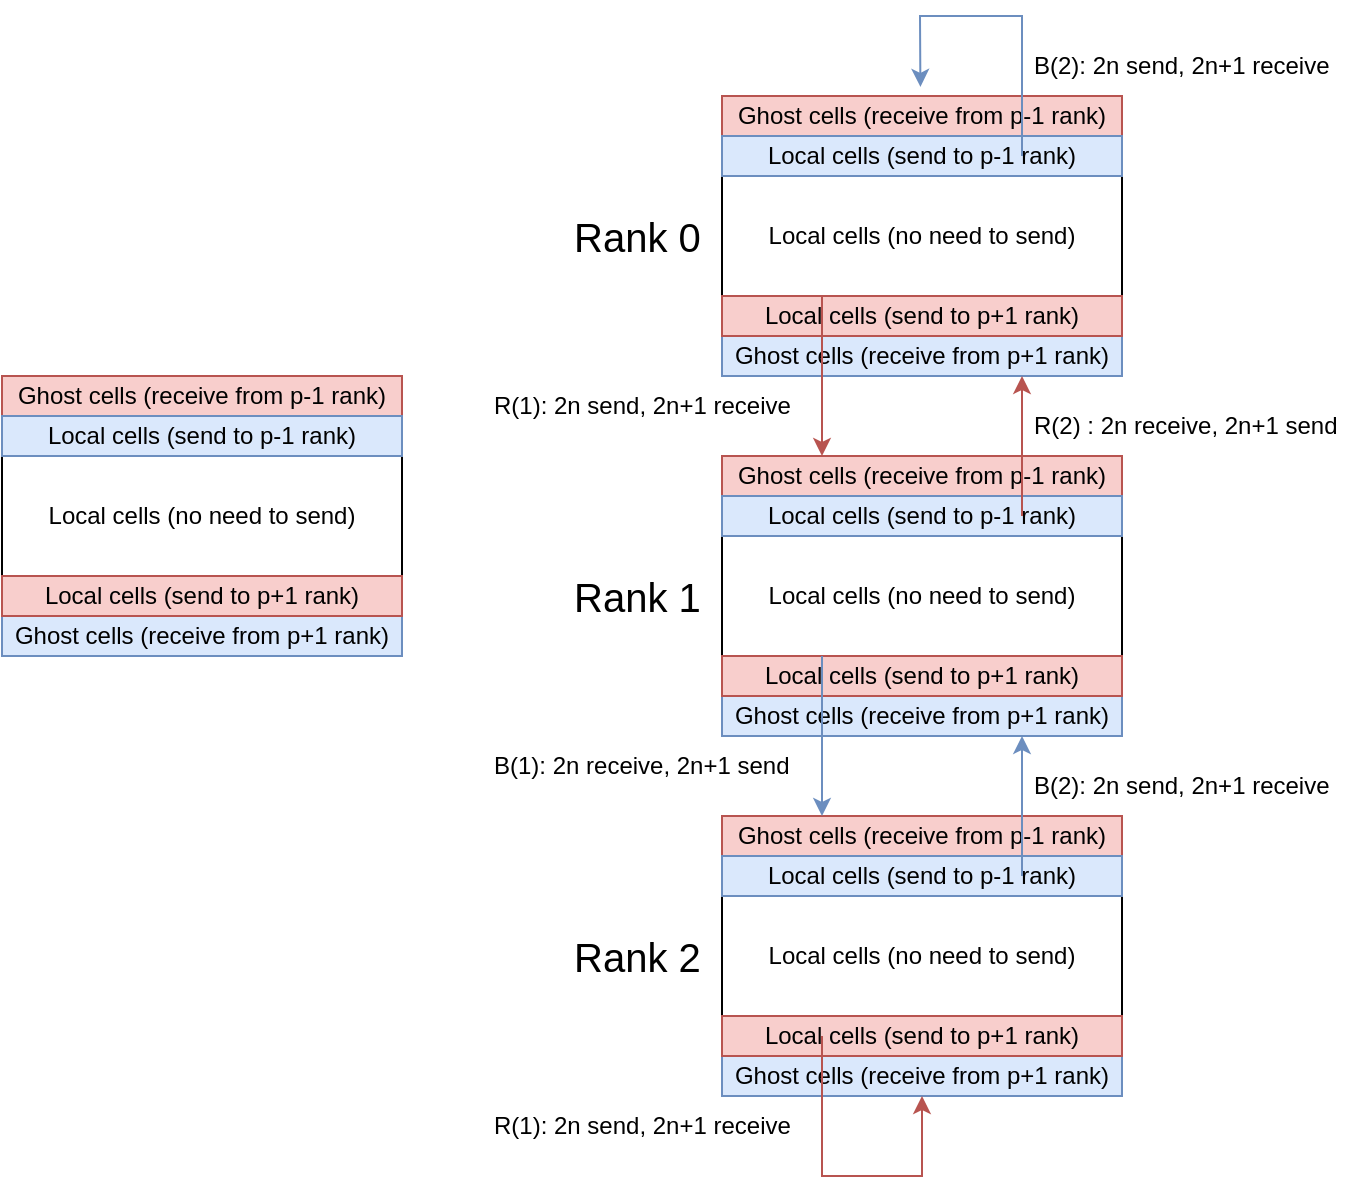 <mxfile version="24.4.0" type="github">
  <diagram name="Page-1" id="rQZuDUQdZZTS-YjYlVnD">
    <mxGraphModel dx="1169" dy="682" grid="1" gridSize="10" guides="1" tooltips="1" connect="1" arrows="1" fold="1" page="1" pageScale="1" pageWidth="827" pageHeight="1169" math="0" shadow="0">
      <root>
        <mxCell id="0" />
        <mxCell id="1" parent="0" />
        <mxCell id="qvT2zuwFDOfcTMPzs7nV-1" value="Local cells (no need to send)" style="rounded=0;whiteSpace=wrap;html=1;" vertex="1" parent="1">
          <mxGeometry x="80" y="340" width="200" height="100" as="geometry" />
        </mxCell>
        <mxCell id="qvT2zuwFDOfcTMPzs7nV-2" value="Ghost cells (receive from p-1 rank)" style="rounded=0;whiteSpace=wrap;html=1;fillColor=#f8cecc;strokeColor=#b85450;" vertex="1" parent="1">
          <mxGeometry x="80" y="320" width="200" height="20" as="geometry" />
        </mxCell>
        <mxCell id="qvT2zuwFDOfcTMPzs7nV-3" value="Ghost cells (receive from p+1 rank)" style="rounded=0;whiteSpace=wrap;html=1;fillColor=#dae8fc;strokeColor=#6c8ebf;" vertex="1" parent="1">
          <mxGeometry x="80" y="440" width="200" height="20" as="geometry" />
        </mxCell>
        <mxCell id="qvT2zuwFDOfcTMPzs7nV-24" value="Local cells (send to p-1 rank)" style="rounded=0;whiteSpace=wrap;html=1;fillColor=#dae8fc;strokeColor=#6c8ebf;" vertex="1" parent="1">
          <mxGeometry x="80" y="340" width="200" height="20" as="geometry" />
        </mxCell>
        <mxCell id="qvT2zuwFDOfcTMPzs7nV-25" value="Local cells (send to p+1 rank)" style="rounded=0;whiteSpace=wrap;html=1;fillColor=#f8cecc;strokeColor=#b85450;" vertex="1" parent="1">
          <mxGeometry x="80" y="420" width="200" height="20" as="geometry" />
        </mxCell>
        <mxCell id="qvT2zuwFDOfcTMPzs7nV-26" value="Local cells (no need to send)" style="rounded=0;whiteSpace=wrap;html=1;" vertex="1" parent="1">
          <mxGeometry x="440" y="200" width="200" height="100" as="geometry" />
        </mxCell>
        <mxCell id="qvT2zuwFDOfcTMPzs7nV-27" value="Ghost cells (receive from p-1 rank)" style="rounded=0;whiteSpace=wrap;html=1;fillColor=#f8cecc;strokeColor=#b85450;" vertex="1" parent="1">
          <mxGeometry x="440" y="180" width="200" height="20" as="geometry" />
        </mxCell>
        <mxCell id="qvT2zuwFDOfcTMPzs7nV-28" value="Ghost cells (receive from p+1 rank)" style="rounded=0;whiteSpace=wrap;html=1;fillColor=#dae8fc;strokeColor=#6c8ebf;" vertex="1" parent="1">
          <mxGeometry x="440" y="300" width="200" height="20" as="geometry" />
        </mxCell>
        <mxCell id="qvT2zuwFDOfcTMPzs7nV-29" value="Local cells (send to p-1 rank)" style="rounded=0;whiteSpace=wrap;html=1;fillColor=#dae8fc;strokeColor=#6c8ebf;" vertex="1" parent="1">
          <mxGeometry x="440" y="200" width="200" height="20" as="geometry" />
        </mxCell>
        <mxCell id="qvT2zuwFDOfcTMPzs7nV-30" value="Local cells (send to p+1 rank)" style="rounded=0;whiteSpace=wrap;html=1;fillColor=#f8cecc;strokeColor=#b85450;" vertex="1" parent="1">
          <mxGeometry x="440" y="280" width="200" height="20" as="geometry" />
        </mxCell>
        <mxCell id="qvT2zuwFDOfcTMPzs7nV-31" value="Local cells (no need to send)" style="rounded=0;whiteSpace=wrap;html=1;" vertex="1" parent="1">
          <mxGeometry x="440" y="380" width="200" height="100" as="geometry" />
        </mxCell>
        <mxCell id="qvT2zuwFDOfcTMPzs7nV-32" value="Ghost cells (receive from p-1 rank)" style="rounded=0;whiteSpace=wrap;html=1;fillColor=#f8cecc;strokeColor=#b85450;" vertex="1" parent="1">
          <mxGeometry x="440" y="360" width="200" height="20" as="geometry" />
        </mxCell>
        <mxCell id="qvT2zuwFDOfcTMPzs7nV-33" value="Ghost cells (receive from p+1 rank)" style="rounded=0;whiteSpace=wrap;html=1;fillColor=#dae8fc;strokeColor=#6c8ebf;" vertex="1" parent="1">
          <mxGeometry x="440" y="480" width="200" height="20" as="geometry" />
        </mxCell>
        <mxCell id="qvT2zuwFDOfcTMPzs7nV-34" value="Local cells (send to p-1 rank)" style="rounded=0;whiteSpace=wrap;html=1;fillColor=#dae8fc;strokeColor=#6c8ebf;" vertex="1" parent="1">
          <mxGeometry x="440" y="380" width="200" height="20" as="geometry" />
        </mxCell>
        <mxCell id="qvT2zuwFDOfcTMPzs7nV-35" value="Local cells (send to p+1 rank)" style="rounded=0;whiteSpace=wrap;html=1;fillColor=#f8cecc;strokeColor=#b85450;" vertex="1" parent="1">
          <mxGeometry x="440" y="460" width="200" height="20" as="geometry" />
        </mxCell>
        <mxCell id="qvT2zuwFDOfcTMPzs7nV-36" value="Local cells (no need to send)" style="rounded=0;whiteSpace=wrap;html=1;" vertex="1" parent="1">
          <mxGeometry x="440" y="560" width="200" height="100" as="geometry" />
        </mxCell>
        <mxCell id="qvT2zuwFDOfcTMPzs7nV-37" value="Ghost cells (receive from p-1 rank)" style="rounded=0;whiteSpace=wrap;html=1;fillColor=#f8cecc;strokeColor=#b85450;" vertex="1" parent="1">
          <mxGeometry x="440" y="540" width="200" height="20" as="geometry" />
        </mxCell>
        <mxCell id="qvT2zuwFDOfcTMPzs7nV-38" value="Ghost cells (receive from p+1 rank)" style="rounded=0;whiteSpace=wrap;html=1;fillColor=#dae8fc;strokeColor=#6c8ebf;" vertex="1" parent="1">
          <mxGeometry x="440" y="660" width="200" height="20" as="geometry" />
        </mxCell>
        <mxCell id="qvT2zuwFDOfcTMPzs7nV-39" value="Local cells (send to p-1 rank)" style="rounded=0;whiteSpace=wrap;html=1;fillColor=#dae8fc;strokeColor=#6c8ebf;" vertex="1" parent="1">
          <mxGeometry x="440" y="560" width="200" height="20" as="geometry" />
        </mxCell>
        <mxCell id="qvT2zuwFDOfcTMPzs7nV-40" value="Local cells (send to p+1 rank)" style="rounded=0;whiteSpace=wrap;html=1;fillColor=#f8cecc;strokeColor=#b85450;" vertex="1" parent="1">
          <mxGeometry x="440" y="640" width="200" height="20" as="geometry" />
        </mxCell>
        <mxCell id="qvT2zuwFDOfcTMPzs7nV-41" value="" style="endArrow=classic;html=1;rounded=0;entryX=0.25;entryY=0;entryDx=0;entryDy=0;exitX=0.25;exitY=0;exitDx=0;exitDy=0;fillColor=#f8cecc;strokeColor=#b85450;" edge="1" parent="1" source="qvT2zuwFDOfcTMPzs7nV-30" target="qvT2zuwFDOfcTMPzs7nV-32">
          <mxGeometry width="50" height="50" relative="1" as="geometry">
            <mxPoint x="490" y="290" as="sourcePoint" />
            <mxPoint x="430" y="320" as="targetPoint" />
          </mxGeometry>
        </mxCell>
        <mxCell id="qvT2zuwFDOfcTMPzs7nV-42" value="" style="endArrow=classic;html=1;rounded=0;entryX=0.5;entryY=1;entryDx=0;entryDy=0;fillColor=#f8cecc;strokeColor=#b85450;" edge="1" parent="1" target="qvT2zuwFDOfcTMPzs7nV-38">
          <mxGeometry width="50" height="50" relative="1" as="geometry">
            <mxPoint x="490" y="650" as="sourcePoint" />
            <mxPoint x="520" y="690" as="targetPoint" />
            <Array as="points">
              <mxPoint x="490" y="720" />
              <mxPoint x="540" y="720" />
            </Array>
          </mxGeometry>
        </mxCell>
        <mxCell id="qvT2zuwFDOfcTMPzs7nV-44" value="" style="endArrow=classic;html=1;rounded=0;entryX=0.75;entryY=1;entryDx=0;entryDy=0;fillColor=#f8cecc;strokeColor=#b85450;" edge="1" parent="1" target="qvT2zuwFDOfcTMPzs7nV-28">
          <mxGeometry width="50" height="50" relative="1" as="geometry">
            <mxPoint x="590" y="390" as="sourcePoint" />
            <mxPoint x="500" y="370" as="targetPoint" />
          </mxGeometry>
        </mxCell>
        <mxCell id="qvT2zuwFDOfcTMPzs7nV-45" value="" style="endArrow=classic;html=1;rounded=0;exitX=0.25;exitY=0;exitDx=0;exitDy=0;entryX=0.25;entryY=0;entryDx=0;entryDy=0;fillColor=#dae8fc;strokeColor=#6c8ebf;" edge="1" parent="1" source="qvT2zuwFDOfcTMPzs7nV-35" target="qvT2zuwFDOfcTMPzs7nV-37">
          <mxGeometry width="50" height="50" relative="1" as="geometry">
            <mxPoint x="320" y="580" as="sourcePoint" />
            <mxPoint x="370" y="530" as="targetPoint" />
          </mxGeometry>
        </mxCell>
        <mxCell id="qvT2zuwFDOfcTMPzs7nV-46" value="" style="endArrow=classic;html=1;rounded=0;entryX=0.75;entryY=1;entryDx=0;entryDy=0;fillColor=#dae8fc;strokeColor=#6c8ebf;" edge="1" parent="1" target="qvT2zuwFDOfcTMPzs7nV-33">
          <mxGeometry width="50" height="50" relative="1" as="geometry">
            <mxPoint x="590" y="570" as="sourcePoint" />
            <mxPoint x="730" y="480" as="targetPoint" />
          </mxGeometry>
        </mxCell>
        <mxCell id="qvT2zuwFDOfcTMPzs7nV-47" value="" style="endArrow=classic;html=1;rounded=0;fillColor=#dae8fc;strokeColor=#6c8ebf;entryX=0.496;entryY=-0.228;entryDx=0;entryDy=0;entryPerimeter=0;" edge="1" parent="1" target="qvT2zuwFDOfcTMPzs7nV-27">
          <mxGeometry width="50" height="50" relative="1" as="geometry">
            <mxPoint x="590" y="210" as="sourcePoint" />
            <mxPoint x="540" y="140" as="targetPoint" />
            <Array as="points">
              <mxPoint x="590" y="140" />
              <mxPoint x="539" y="140" />
            </Array>
          </mxGeometry>
        </mxCell>
        <mxCell id="qvT2zuwFDOfcTMPzs7nV-50" value="R(1): 2n send, 2n+1 receive" style="text;strokeColor=none;fillColor=none;align=left;verticalAlign=middle;spacingLeft=4;spacingRight=4;overflow=hidden;points=[[0,0.5],[1,0.5]];portConstraint=eastwest;rotatable=0;whiteSpace=wrap;html=1;" vertex="1" parent="1">
          <mxGeometry x="320" y="320" width="180" height="30" as="geometry" />
        </mxCell>
        <mxCell id="qvT2zuwFDOfcTMPzs7nV-51" value="R(1): 2n send, 2n+1 receive" style="text;strokeColor=none;fillColor=none;align=left;verticalAlign=middle;spacingLeft=4;spacingRight=4;overflow=hidden;points=[[0,0.5],[1,0.5]];portConstraint=eastwest;rotatable=0;whiteSpace=wrap;html=1;" vertex="1" parent="1">
          <mxGeometry x="320" y="680" width="170" height="30" as="geometry" />
        </mxCell>
        <mxCell id="qvT2zuwFDOfcTMPzs7nV-52" value="R(2) : 2n receive, 2n+1 send" style="text;strokeColor=none;fillColor=none;align=left;verticalAlign=middle;spacingLeft=4;spacingRight=4;overflow=hidden;points=[[0,0.5],[1,0.5]];portConstraint=eastwest;rotatable=0;whiteSpace=wrap;html=1;" vertex="1" parent="1">
          <mxGeometry x="590" y="330" width="170" height="30" as="geometry" />
        </mxCell>
        <mxCell id="qvT2zuwFDOfcTMPzs7nV-53" value="B(2): 2n send, 2n+1 receive" style="text;strokeColor=none;fillColor=none;align=left;verticalAlign=middle;spacingLeft=4;spacingRight=4;overflow=hidden;points=[[0,0.5],[1,0.5]];portConstraint=eastwest;rotatable=0;whiteSpace=wrap;html=1;" vertex="1" parent="1">
          <mxGeometry x="590" y="150" width="170" height="30" as="geometry" />
        </mxCell>
        <mxCell id="qvT2zuwFDOfcTMPzs7nV-54" value="B(2): 2n send, 2n+1 receive" style="text;strokeColor=none;fillColor=none;align=left;verticalAlign=middle;spacingLeft=4;spacingRight=4;overflow=hidden;points=[[0,0.5],[1,0.5]];portConstraint=eastwest;rotatable=0;whiteSpace=wrap;html=1;" vertex="1" parent="1">
          <mxGeometry x="590" y="510" width="170" height="30" as="geometry" />
        </mxCell>
        <mxCell id="qvT2zuwFDOfcTMPzs7nV-55" value="B(1): 2n receive, 2n+1 send" style="text;strokeColor=none;fillColor=none;align=left;verticalAlign=middle;spacingLeft=4;spacingRight=4;overflow=hidden;points=[[0,0.5],[1,0.5]];portConstraint=eastwest;rotatable=0;whiteSpace=wrap;html=1;" vertex="1" parent="1">
          <mxGeometry x="320" y="500" width="169" height="30" as="geometry" />
        </mxCell>
        <mxCell id="qvT2zuwFDOfcTMPzs7nV-56" value="&lt;font style=&quot;font-size: 20px;&quot;&gt;Rank 0&lt;/font&gt;" style="text;strokeColor=none;fillColor=none;align=left;verticalAlign=middle;spacingLeft=4;spacingRight=4;overflow=hidden;points=[[0,0.5],[1,0.5]];portConstraint=eastwest;rotatable=0;whiteSpace=wrap;html=1;" vertex="1" parent="1">
          <mxGeometry x="360" y="235" width="80" height="30" as="geometry" />
        </mxCell>
        <mxCell id="qvT2zuwFDOfcTMPzs7nV-57" value="&lt;font style=&quot;font-size: 20px;&quot;&gt;Rank 1&lt;/font&gt;" style="text;strokeColor=none;fillColor=none;align=left;verticalAlign=middle;spacingLeft=4;spacingRight=4;overflow=hidden;points=[[0,0.5],[1,0.5]];portConstraint=eastwest;rotatable=0;whiteSpace=wrap;html=1;" vertex="1" parent="1">
          <mxGeometry x="360" y="415" width="80" height="30" as="geometry" />
        </mxCell>
        <mxCell id="qvT2zuwFDOfcTMPzs7nV-58" value="&lt;font style=&quot;font-size: 20px;&quot;&gt;Rank 2&lt;/font&gt;" style="text;strokeColor=none;fillColor=none;align=left;verticalAlign=middle;spacingLeft=4;spacingRight=4;overflow=hidden;points=[[0,0.5],[1,0.5]];portConstraint=eastwest;rotatable=0;whiteSpace=wrap;html=1;" vertex="1" parent="1">
          <mxGeometry x="360" y="595" width="80" height="30" as="geometry" />
        </mxCell>
      </root>
    </mxGraphModel>
  </diagram>
</mxfile>
